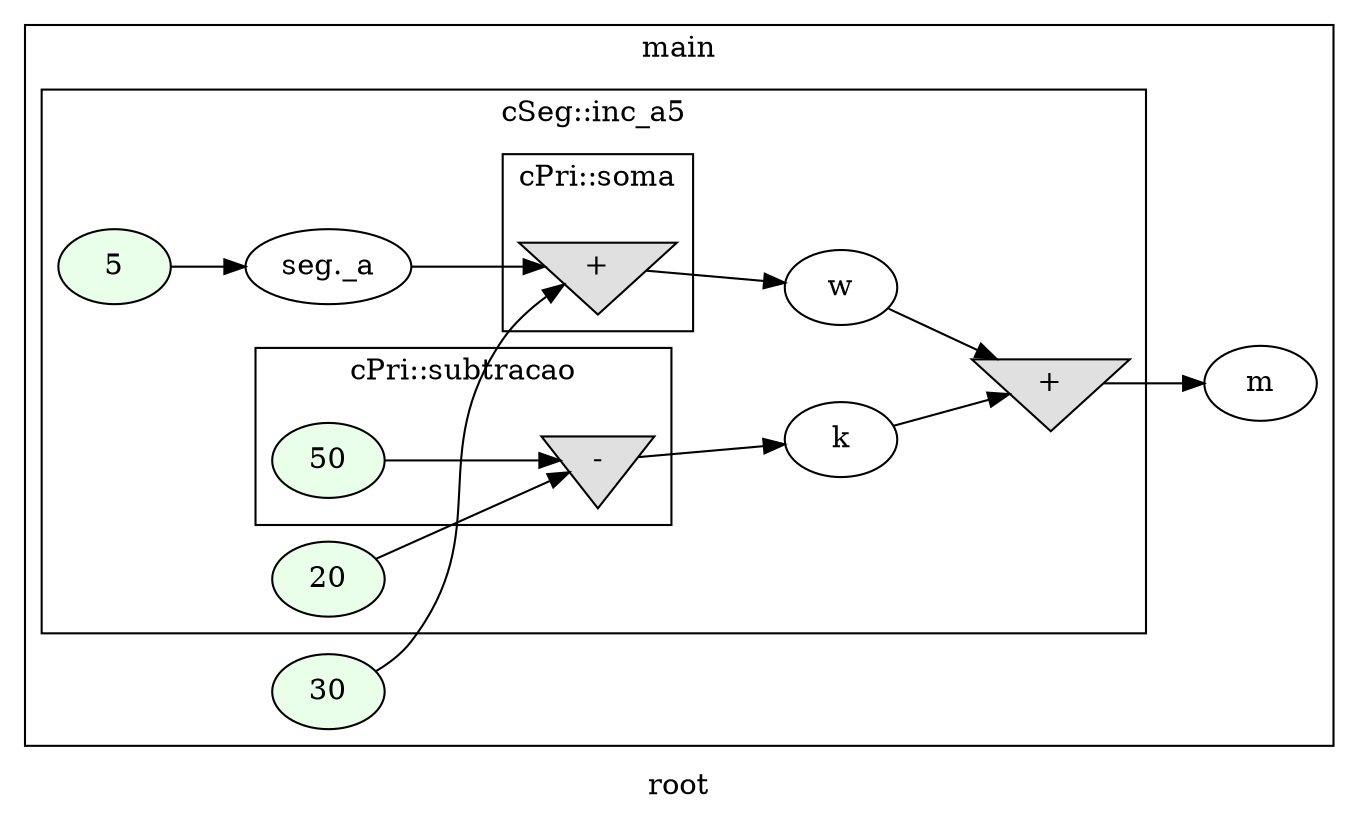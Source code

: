 digraph G
{
rankdir=LR;
label = "root";
subgraph cluster_1 {
label = "main";
parent = "G";
startinglines = "23_34_34";
	node_000001 [ label = "30", style=filled, fillcolor="#E9FFE9", startinglines=37 ]
	node_000012 [ label = "m", startingline=28 ]
subgraph cluster_2 {
label = "cSeg::inc_a5";
parent = "cluster_1";
startinglines = "34_35_37";
	node_000002 [ label = "5", style=filled, fillcolor="#E9FFE9", startinglines=25 ]
	node_000003 [ label = "seg._a", startingline=25 ]
	node_000006 [ label = "w", startingline=10 ]
	node_000007 [ label = "20", style=filled, fillcolor="#E9FFE9", startinglines=27 ]
	node_000010 [ label = "k", startingline=15 ]
	node_000011 [ label = "+", shape=invtriangle, style=filled, fillcolor="#E0E0E0", startinglines=28 ]
subgraph cluster_3 {
label = "cPri::soma";
parent = "cluster_2";
startinglines = "37_25_26";
	node_000005 [ label = "+", shape=invtriangle, style=filled, fillcolor="#E0E0E0", startinglines=10 ]
}
subgraph cluster_4 {
label = "cPri::subtracao";
parent = "cluster_2";
startinglines = "26_10_27";
	node_000008 [ label = "50", style=filled, fillcolor="#E9FFE9", startinglines=15 ]
	node_000009 [ label = "-", shape=invtriangle, style=filled, fillcolor="#E0E0E0", startinglines=15 ]
}
}
}
	node_000001 -> node_000005
	node_000002 -> node_000003
	node_000003 -> node_000005
	node_000006 -> node_000011
	node_000007 -> node_000009
	node_000010 -> node_000011
	node_000011 -> node_000012
	node_000005 -> node_000006
	node_000008 -> node_000009
	node_000009 -> node_000010
}
